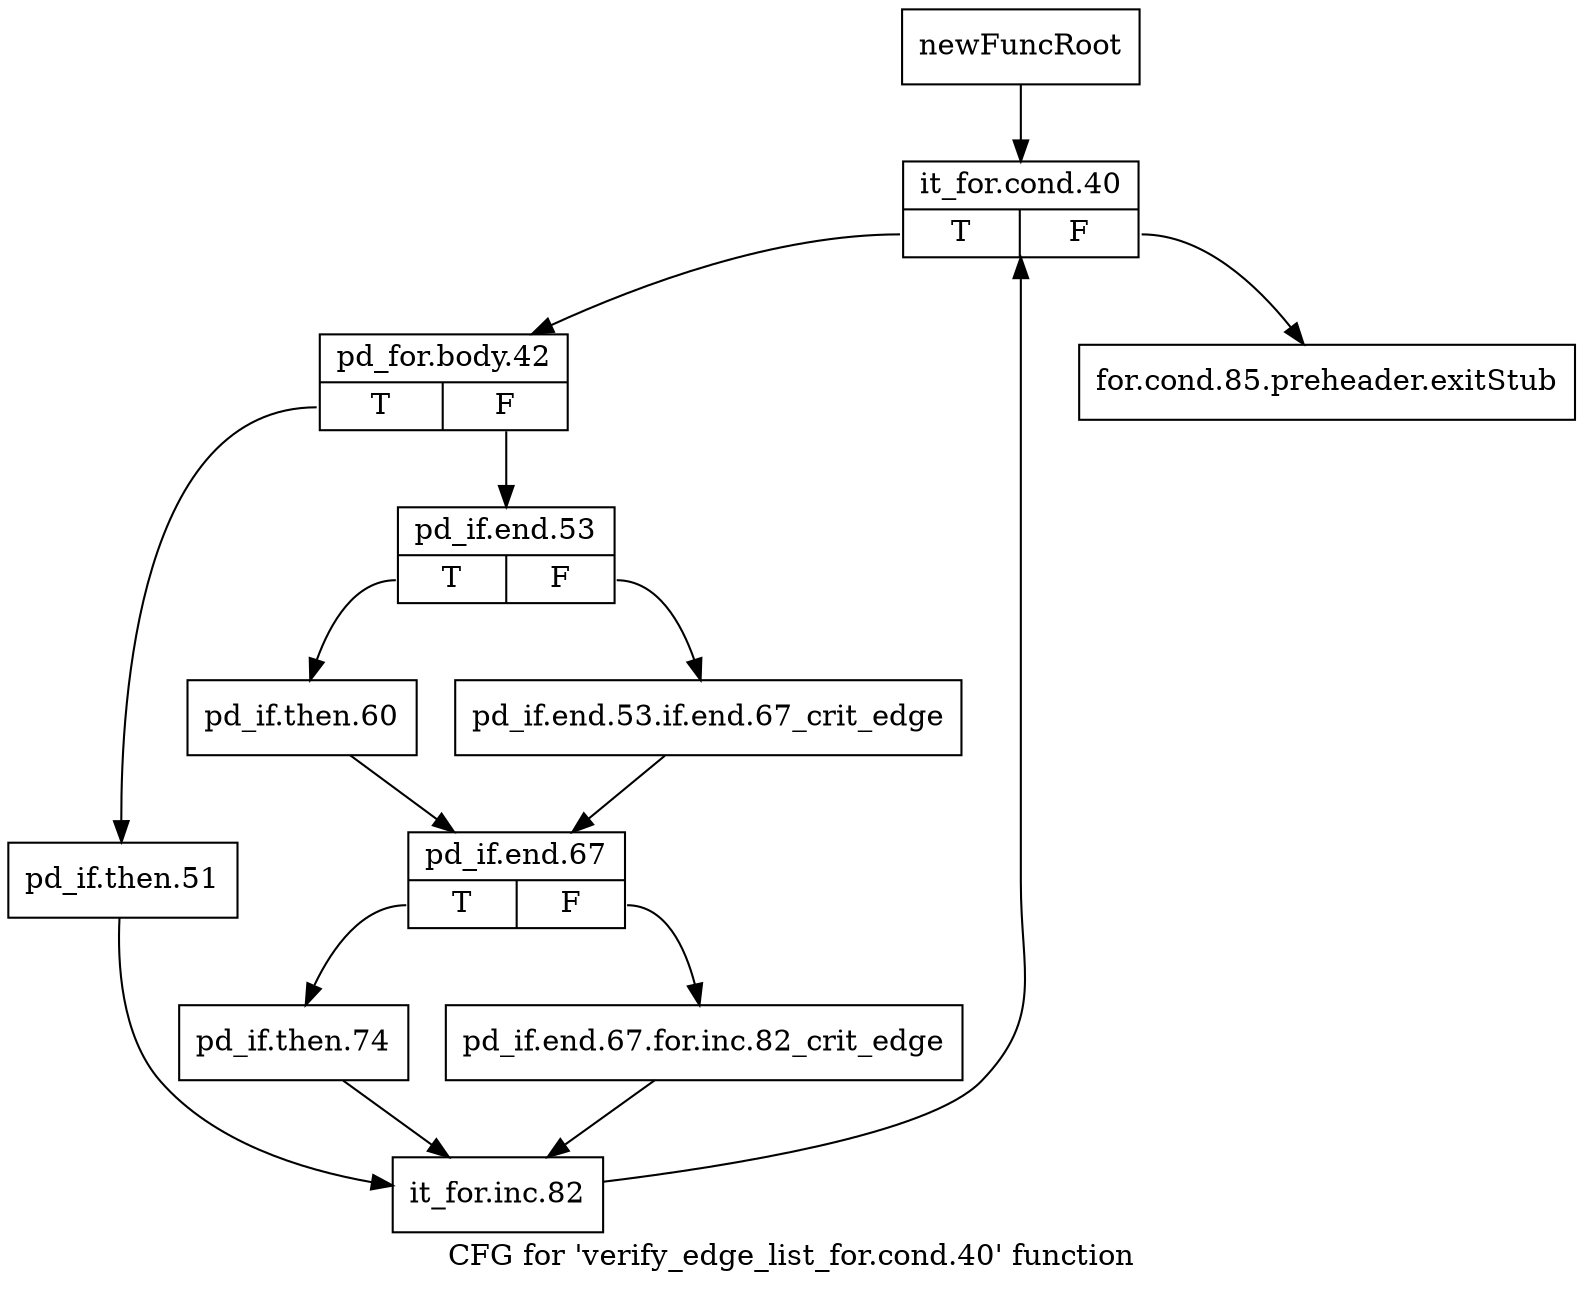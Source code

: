 digraph "CFG for 'verify_edge_list_for.cond.40' function" {
	label="CFG for 'verify_edge_list_for.cond.40' function";

	Node0x7af96c0 [shape=record,label="{newFuncRoot}"];
	Node0x7af96c0 -> Node0x7af9760;
	Node0x7af9710 [shape=record,label="{for.cond.85.preheader.exitStub}"];
	Node0x7af9760 [shape=record,label="{it_for.cond.40|{<s0>T|<s1>F}}"];
	Node0x7af9760:s0 -> Node0x7af97b0;
	Node0x7af9760:s1 -> Node0x7af9710;
	Node0x7af97b0 [shape=record,label="{pd_for.body.42|{<s0>T|<s1>F}}"];
	Node0x7af97b0:s0 -> Node0x7af99e0;
	Node0x7af97b0:s1 -> Node0x7af9800;
	Node0x7af9800 [shape=record,label="{pd_if.end.53|{<s0>T|<s1>F}}"];
	Node0x7af9800:s0 -> Node0x7af98a0;
	Node0x7af9800:s1 -> Node0x7af9850;
	Node0x7af9850 [shape=record,label="{pd_if.end.53.if.end.67_crit_edge}"];
	Node0x7af9850 -> Node0x7af98f0;
	Node0x7af98a0 [shape=record,label="{pd_if.then.60}"];
	Node0x7af98a0 -> Node0x7af98f0;
	Node0x7af98f0 [shape=record,label="{pd_if.end.67|{<s0>T|<s1>F}}"];
	Node0x7af98f0:s0 -> Node0x7af9990;
	Node0x7af98f0:s1 -> Node0x7af9940;
	Node0x7af9940 [shape=record,label="{pd_if.end.67.for.inc.82_crit_edge}"];
	Node0x7af9940 -> Node0x7af9a30;
	Node0x7af9990 [shape=record,label="{pd_if.then.74}"];
	Node0x7af9990 -> Node0x7af9a30;
	Node0x7af99e0 [shape=record,label="{pd_if.then.51}"];
	Node0x7af99e0 -> Node0x7af9a30;
	Node0x7af9a30 [shape=record,label="{it_for.inc.82}"];
	Node0x7af9a30 -> Node0x7af9760;
}
